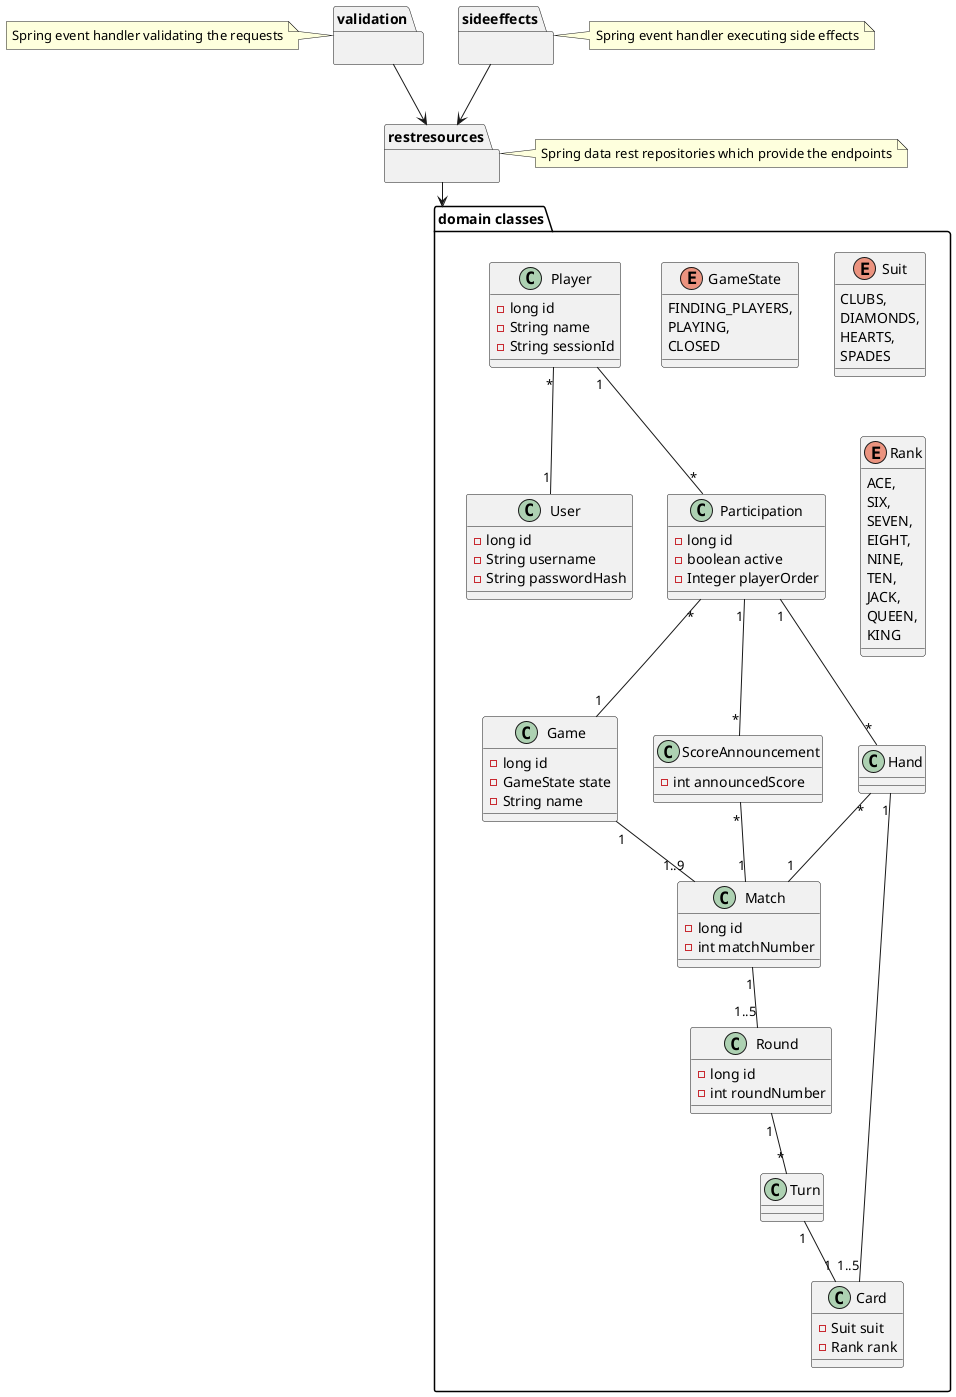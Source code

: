 @startuml

package validation {
}
note left of validation: Spring event handler validating the requests

package restresources {
}
note right of restresources: Spring data rest repositories which provide the endpoints

package sideeffects {
}
note right of sideeffects: Spring event handler executing side effects

package "domain classes" {
    class Player {
        - long id
        - String name
        - String sessionId
    }

    class User {
        - long id
        - String username
        - String passwordHash
    }

    enum GameState {
        FINDING_PLAYERS,
        PLAYING,
        CLOSED
    }

    class Game {
        - long id
        - GameState state
        - String name
    }

    class Participation {
        - long id
        - boolean active
        - Integer playerOrder
    }

    class Match {
        - long id
        - int matchNumber
    }

    class ScoreAnnouncement {
        - int announcedScore
    }

    class Hand {
    }

    class Turn {

    }

    class Round {
        - long id
        - int roundNumber
    }

    class Card {
        - Suit suit
        - Rank rank
    }

    enum Suit {
        CLUBS,
        DIAMONDS,
        HEARTS,
        SPADES
    }

    enum Rank {
      ACE,
      SIX,
      SEVEN,
      EIGHT,
      NINE,
      TEN,
      JACK,
      QUEEN,
      KING
    }

    Player "*" -- "1" User
    Player "1" -- "*" Participation

    Participation "*" -- "1" Game
    Participation "1" -- "*" ScoreAnnouncement
    Participation "1" -- "*" Hand

    ScoreAnnouncement "*" -- "1" Match

    Hand "*" -- "1" Match
    Hand "1" -- "1..5" Card

    Game "1" -- "1..9" Match

    Match "1" -- "1..5" Round

    Round "1" -- "*" Turn

    Turn "1" -- "1" Card

}

restresources --> "domain classes"

validation --> restresources

sideeffects --> restresources

@enduml
